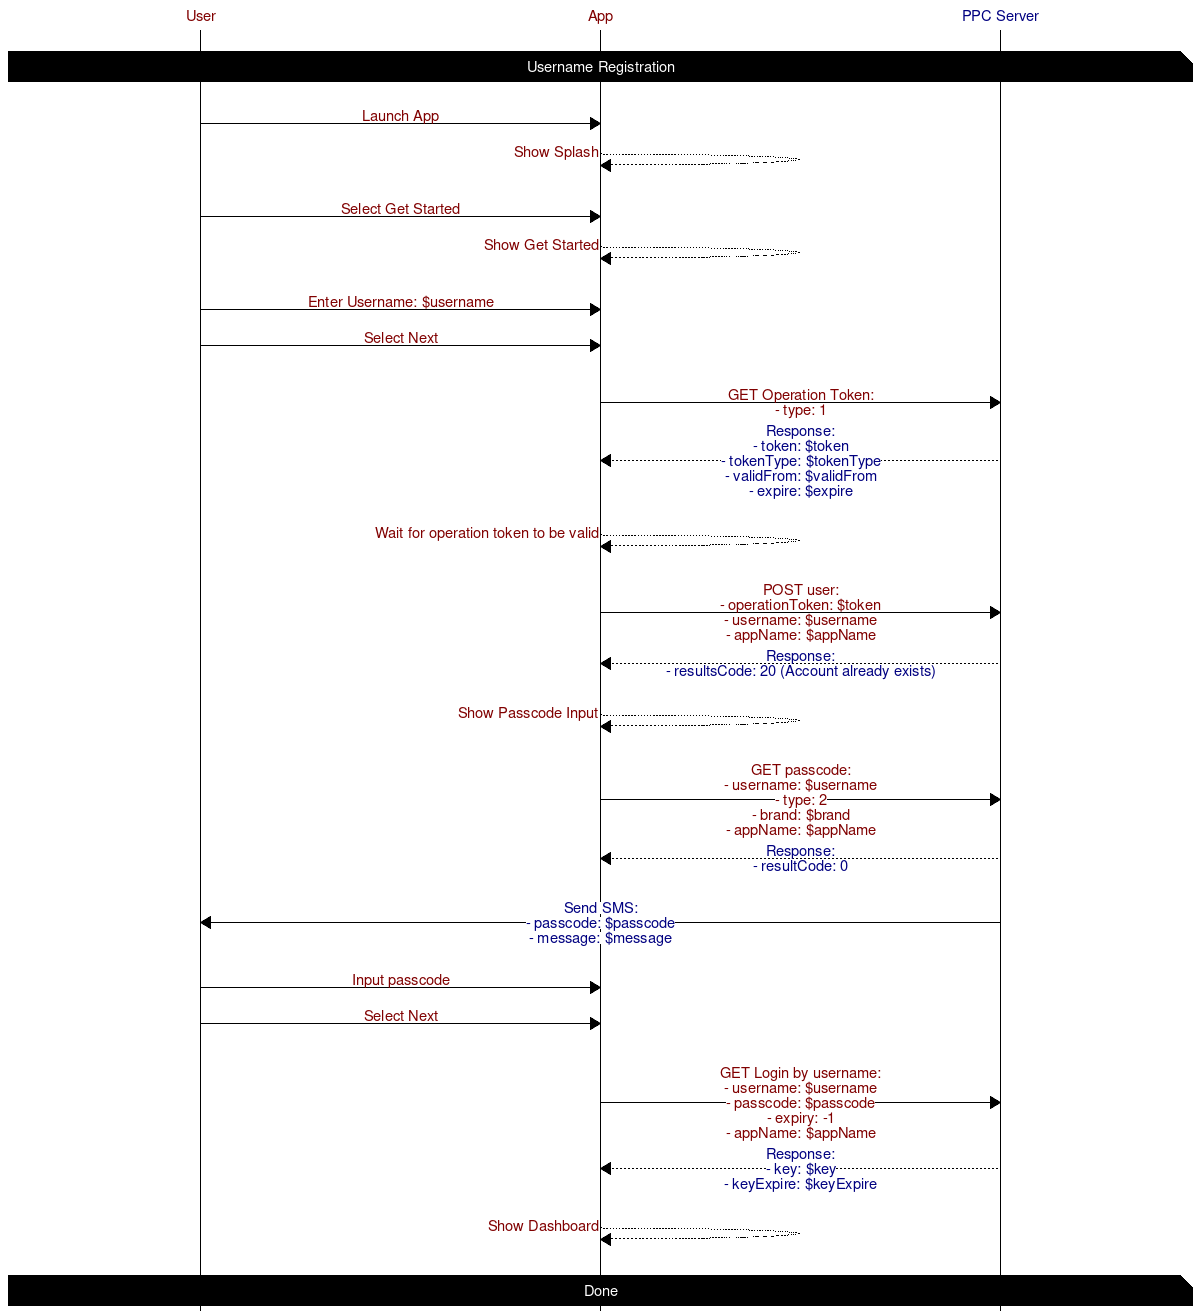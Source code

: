 # User Login and Registration - Username Phone Login
# - Logging in an existing user with a username + phone number

msc {
	hscale  = "2";

	user [label="User", textcolour="maroon", arctextcolour="maroon"],
	app [label="App", textcolour="maroon", arctextcolour="maroon"],
	server [label="PPC Server", textcolour="navy", arctextcolour="navy"];
	|||;
	user note server [label="Username Registration", textbgcolor="black", textcolor="white"];
	|||;
	user => app [label="Launch App"];
	app << app [label="Show Splash"];
	|||;
	user => app [label="Select Get Started"];
	app << app [label="Show Get Started"];
	|||;
	user => app [label="Enter Username: $username"];
	user => app [label="Select Next"];
	|||;
	app => server [label="GET Operation Token:\n- type: 1"];
	app << server [label="Response:\n- token: $token\n- tokenType: $tokenType\n- validFrom: $validFrom\n- expire: $expire"];
	|||;
	app >> app [label="Wait for operation token to be valid"];
	|||;
	app => server [label="POST user:\n- operationToken: $token\n- username: $username\n- appName: $appName"];
	app << server [label="Response:\n- resultsCode: 20 (Account already exists)"];
	|||;
	app >> app [label="Show Passcode Input"];
	|||;
	app => server [label="GET passcode:\n- username: $username\n- type: 2\n- brand: $brand\n- appName: $appName"];
	app << server [label="Response:\n- resultCode: 0"];
	|||;
	server => user [label="Send SMS:\n- passcode: $passcode\n- message: $message"];
	|||;
	user => app [label="Input passcode"];
	user => app [label="Select Next"];
	|||;
	app => server [label="GET Login by username:\n- username: $username\n- passcode: $passcode\n- expiry: -1\n- appName: $appName"];
	app << server [label="Response:\n- key: $key\n- keyExpire: $keyExpire"];
	|||;
	app >> app [label="Show Dashboard"];
	|||;
	user note server [label="Done", textbgcolor="black", textcolor="white"];
}
